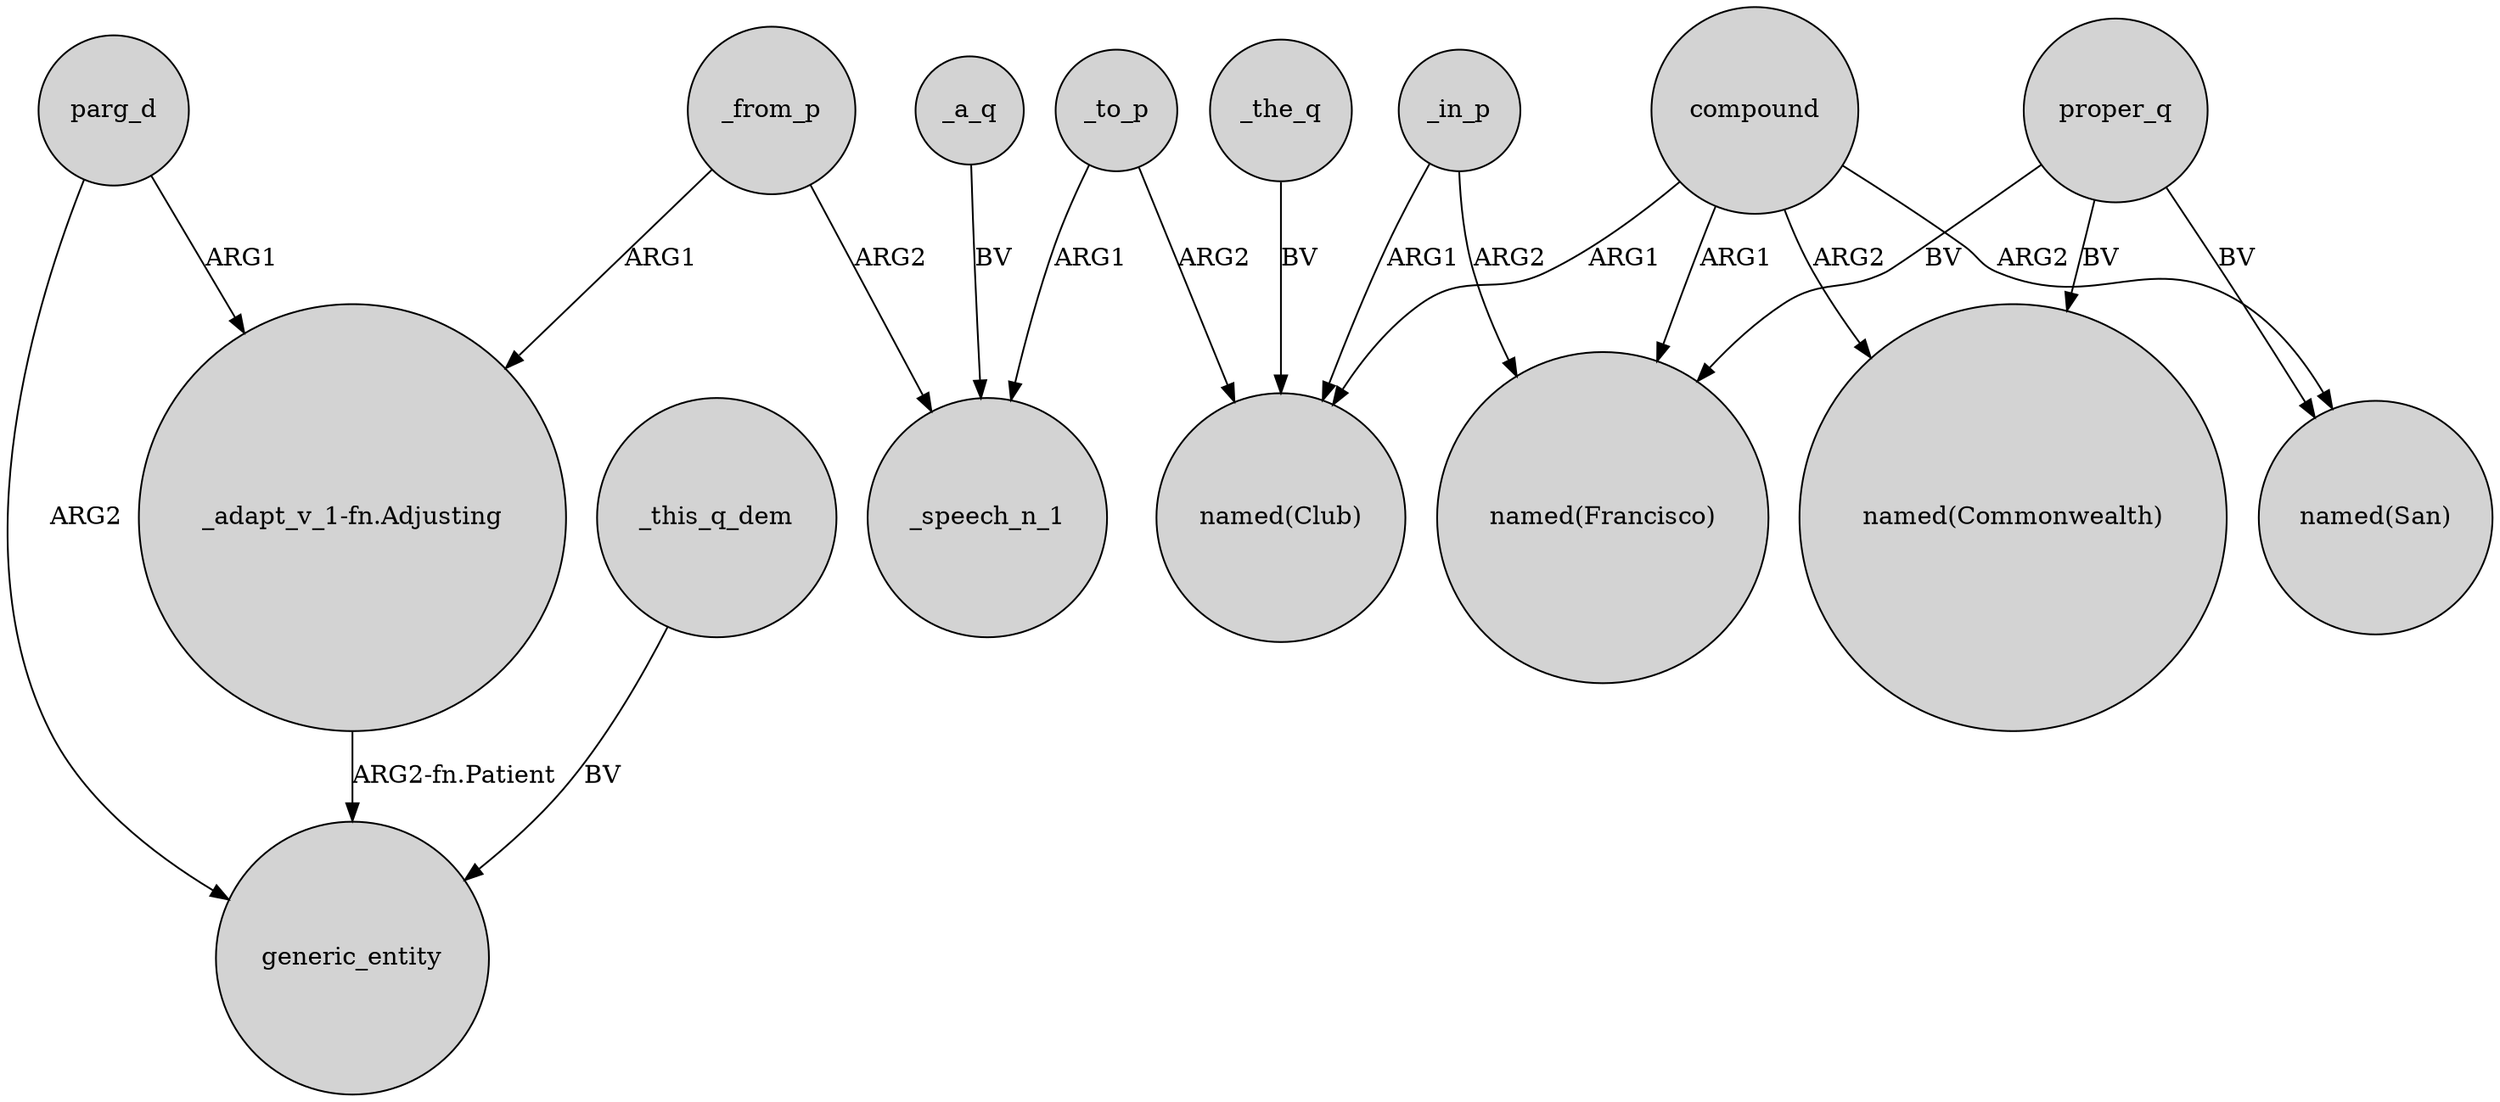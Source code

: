digraph {
	node [shape=circle style=filled]
	parg_d -> "_adapt_v_1-fn.Adjusting" [label=ARG1]
	"_adapt_v_1-fn.Adjusting" -> generic_entity [label="ARG2-fn.Patient"]
	_from_p -> "_adapt_v_1-fn.Adjusting" [label=ARG1]
	proper_q -> "named(Francisco)" [label=BV]
	compound -> "named(San)" [label=ARG2]
	_to_p -> _speech_n_1 [label=ARG1]
	parg_d -> generic_entity [label=ARG2]
	_from_p -> _speech_n_1 [label=ARG2]
	compound -> "named(Commonwealth)" [label=ARG2]
	_to_p -> "named(Club)" [label=ARG2]
	_the_q -> "named(Club)" [label=BV]
	compound -> "named(Club)" [label=ARG1]
	proper_q -> "named(Commonwealth)" [label=BV]
	_this_q_dem -> generic_entity [label=BV]
	_in_p -> "named(Francisco)" [label=ARG2]
	compound -> "named(Francisco)" [label=ARG1]
	proper_q -> "named(San)" [label=BV]
	_in_p -> "named(Club)" [label=ARG1]
	_a_q -> _speech_n_1 [label=BV]
}
